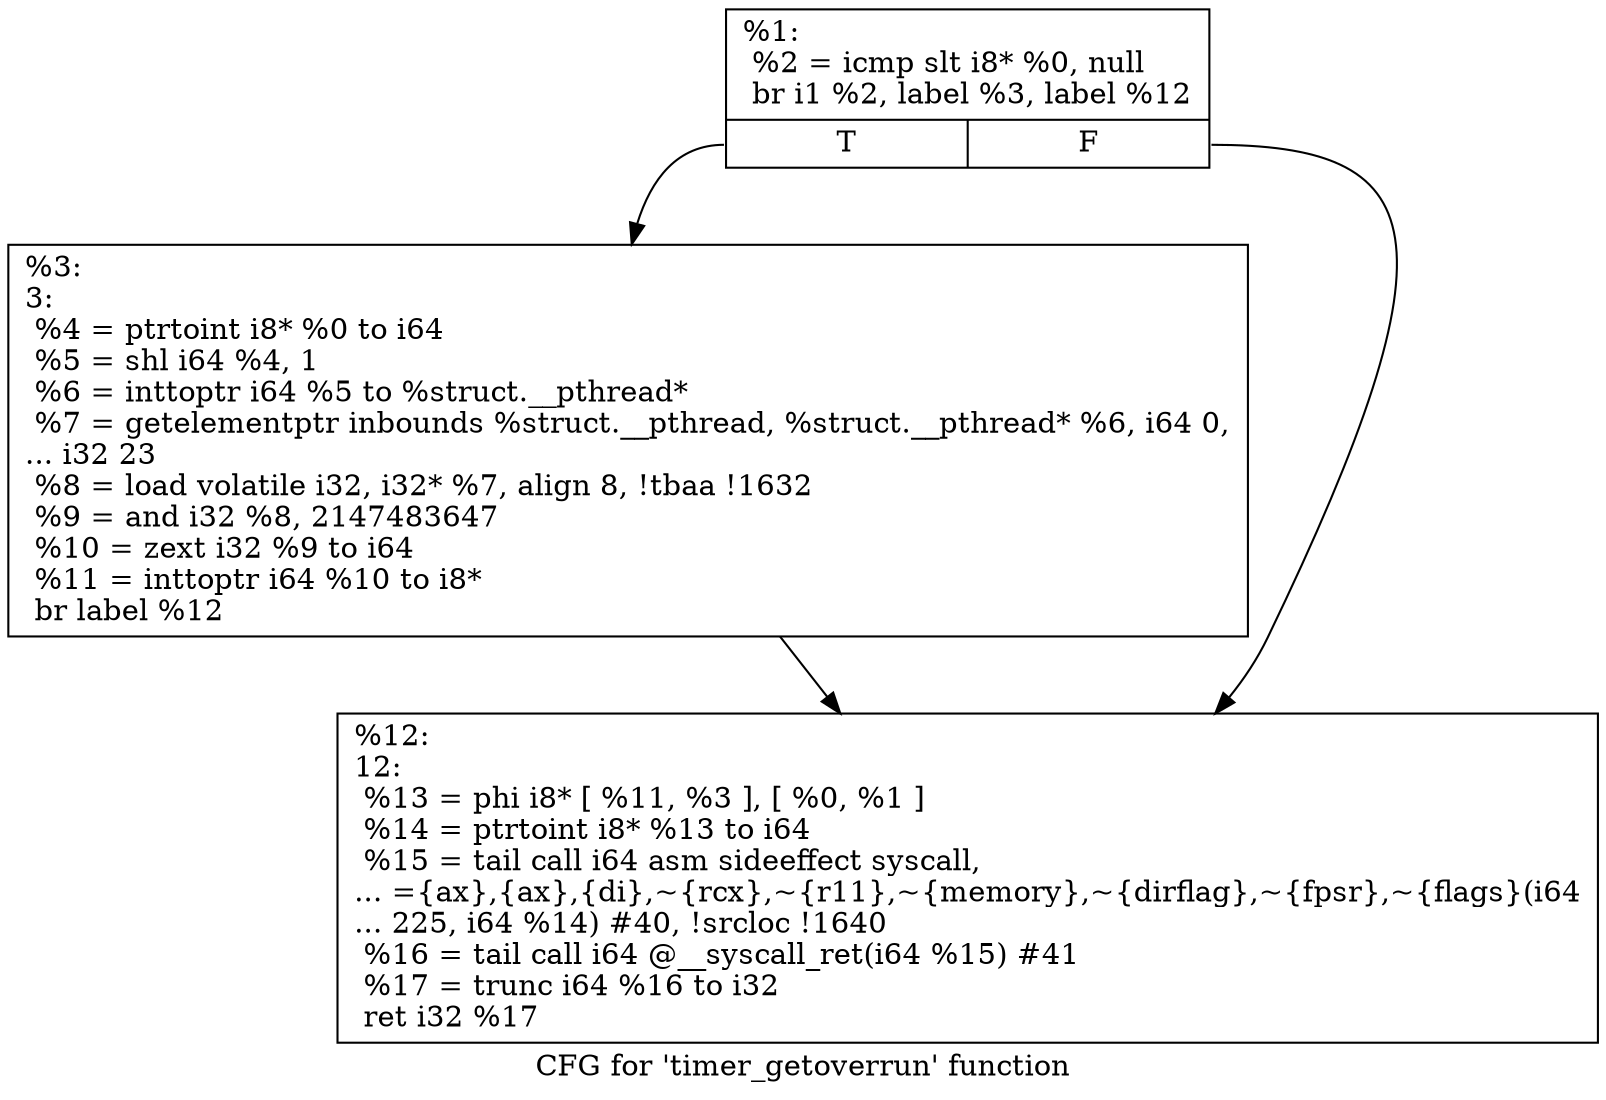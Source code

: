 digraph "CFG for 'timer_getoverrun' function" {
	label="CFG for 'timer_getoverrun' function";

	Node0x1f86120 [shape=record,label="{%1:\l  %2 = icmp slt i8* %0, null\l  br i1 %2, label %3, label %12\l|{<s0>T|<s1>F}}"];
	Node0x1f86120:s0 -> Node0x1f861a0;
	Node0x1f86120:s1 -> Node0x1f861f0;
	Node0x1f861a0 [shape=record,label="{%3:\l3:                                                \l  %4 = ptrtoint i8* %0 to i64\l  %5 = shl i64 %4, 1\l  %6 = inttoptr i64 %5 to %struct.__pthread*\l  %7 = getelementptr inbounds %struct.__pthread, %struct.__pthread* %6, i64 0,\l... i32 23\l  %8 = load volatile i32, i32* %7, align 8, !tbaa !1632\l  %9 = and i32 %8, 2147483647\l  %10 = zext i32 %9 to i64\l  %11 = inttoptr i64 %10 to i8*\l  br label %12\l}"];
	Node0x1f861a0 -> Node0x1f861f0;
	Node0x1f861f0 [shape=record,label="{%12:\l12:                                               \l  %13 = phi i8* [ %11, %3 ], [ %0, %1 ]\l  %14 = ptrtoint i8* %13 to i64\l  %15 = tail call i64 asm sideeffect syscall,\l... =\{ax\},\{ax\},\{di\},~\{rcx\},~\{r11\},~\{memory\},~\{dirflag\},~\{fpsr\},~\{flags\}(i64\l... 225, i64 %14) #40, !srcloc !1640\l  %16 = tail call i64 @__syscall_ret(i64 %15) #41\l  %17 = trunc i64 %16 to i32\l  ret i32 %17\l}"];
}
